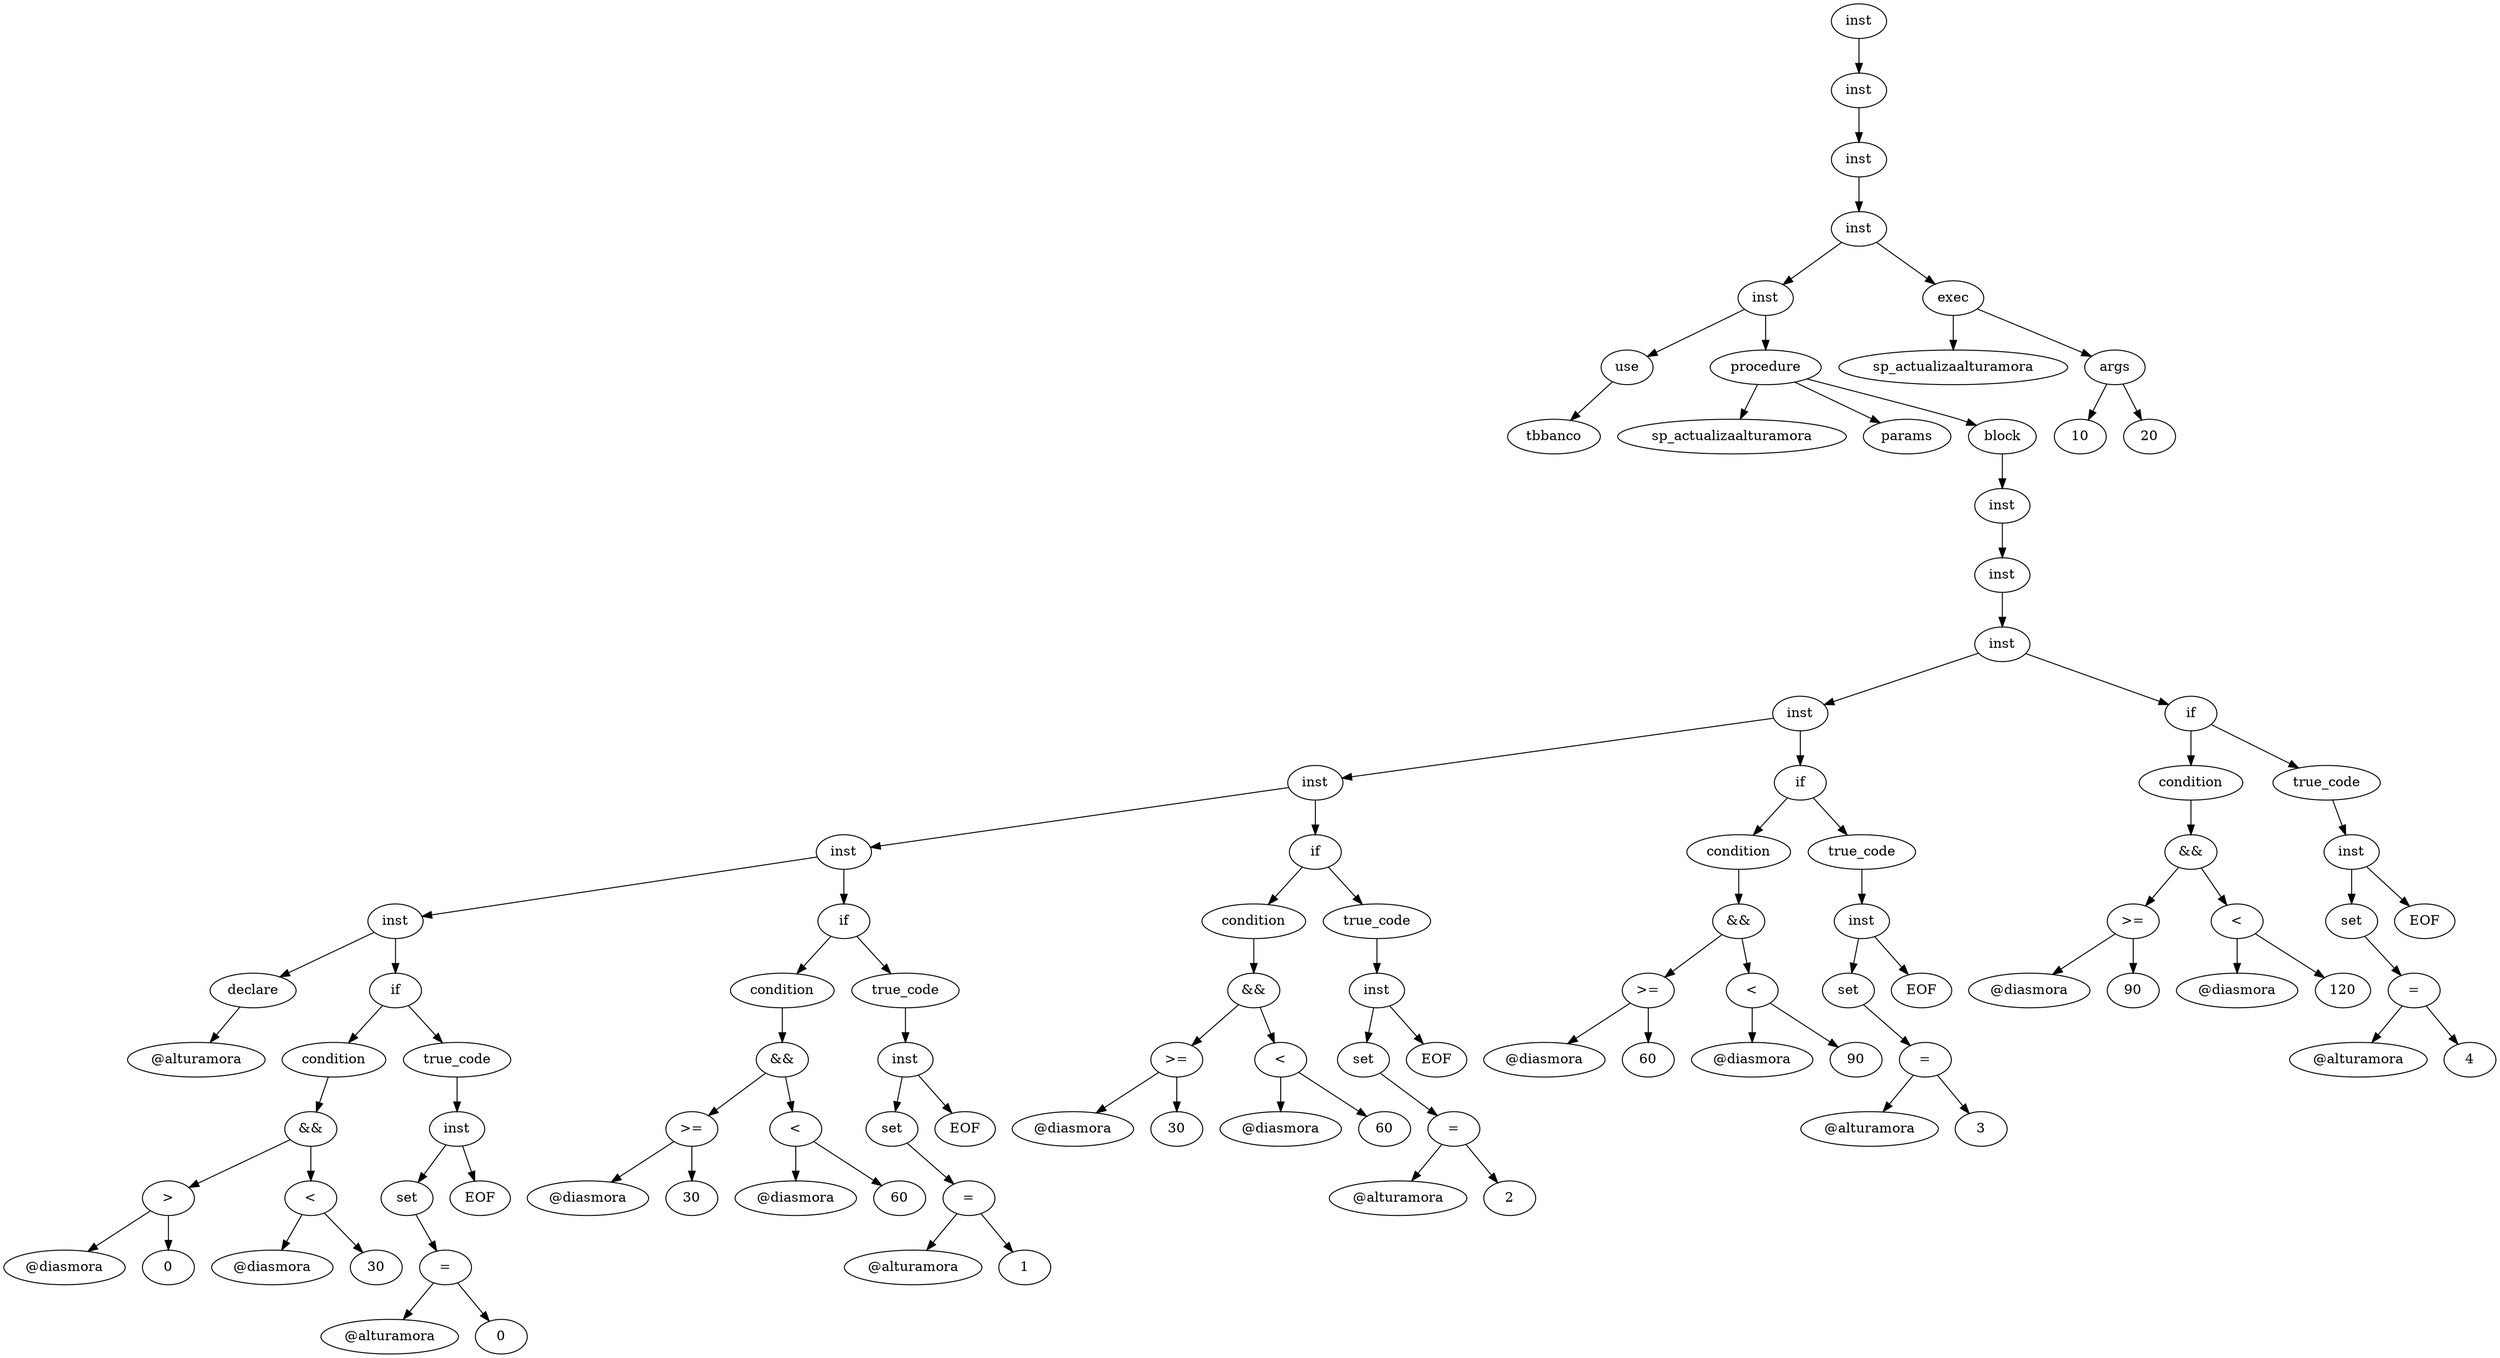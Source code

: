 digraph AST{
node0 [label="inst" shape="oval", color="black"];
node1 [label="inst" shape="oval", color="black"];
node2 [label="inst" shape="oval", color="black"];
node3 [label="inst" shape="oval", color="black"];
node4 [label="inst" shape="oval", color="black"];
node5 [label="use" shape="oval", color="black"];
node6 [label="tbbanco" shape="oval", color="black"];
node7 [label="procedure" shape="oval", color="black"];
node8 [label="sp_actualizaalturamora" shape="oval", color="black"];
node9 [label="params" shape="oval", color="black"];
node10 [label="block" shape="oval", color="black"];
node11 [label="inst" shape="oval", color="black"];
node12 [label="inst" shape="oval", color="black"];
node13 [label="inst" shape="oval", color="black"];
node14 [label="inst" shape="oval", color="black"];
node15 [label="inst" shape="oval", color="black"];
node16 [label="inst" shape="oval", color="black"];
node17 [label="inst" shape="oval", color="black"];
node18 [label="declare" shape="oval", color="black"];
node19 [label="@alturamora" shape="oval", color="black"];
node20 [label="if" shape="oval", color="black"];
node21 [label="condition" shape="oval", color="black"];
node22 [label="&&" shape="oval", color="black"];
node23 [label=">" shape="oval", color="black"];
node24 [label="@diasmora" shape="oval", color="black"];
node25 [label="0" shape="oval", color="black"];
node26 [label="<" shape="oval", color="black"];
node27 [label="@diasmora" shape="oval", color="black"];
node28 [label="30" shape="oval", color="black"];
node29 [label="true_code" shape="oval", color="black"];
node30 [label="inst" shape="oval", color="black"];
node31 [label="set" shape="oval", color="black"];
node32 [label="=" shape="oval", color="black"];
node33 [label="@alturamora" shape="oval", color="black"];
node34 [label="0" shape="oval", color="black"];
node35 [label="EOF" shape="oval", color="black"];
node36 [label="if" shape="oval", color="black"];
node37 [label="condition" shape="oval", color="black"];
node38 [label="&&" shape="oval", color="black"];
node39 [label=">=" shape="oval", color="black"];
node40 [label="@diasmora" shape="oval", color="black"];
node41 [label="30" shape="oval", color="black"];
node42 [label="<" shape="oval", color="black"];
node43 [label="@diasmora" shape="oval", color="black"];
node44 [label="60" shape="oval", color="black"];
node45 [label="true_code" shape="oval", color="black"];
node46 [label="inst" shape="oval", color="black"];
node47 [label="set" shape="oval", color="black"];
node48 [label="=" shape="oval", color="black"];
node49 [label="@alturamora" shape="oval", color="black"];
node50 [label="1" shape="oval", color="black"];
node51 [label="EOF" shape="oval", color="black"];
node52 [label="if" shape="oval", color="black"];
node53 [label="condition" shape="oval", color="black"];
node54 [label="&&" shape="oval", color="black"];
node55 [label=">=" shape="oval", color="black"];
node56 [label="@diasmora" shape="oval", color="black"];
node57 [label="30" shape="oval", color="black"];
node58 [label="<" shape="oval", color="black"];
node59 [label="@diasmora" shape="oval", color="black"];
node60 [label="60" shape="oval", color="black"];
node61 [label="true_code" shape="oval", color="black"];
node62 [label="inst" shape="oval", color="black"];
node63 [label="set" shape="oval", color="black"];
node64 [label="=" shape="oval", color="black"];
node65 [label="@alturamora" shape="oval", color="black"];
node66 [label="2" shape="oval", color="black"];
node67 [label="EOF" shape="oval", color="black"];
node68 [label="if" shape="oval", color="black"];
node69 [label="condition" shape="oval", color="black"];
node70 [label="&&" shape="oval", color="black"];
node71 [label=">=" shape="oval", color="black"];
node72 [label="@diasmora" shape="oval", color="black"];
node73 [label="60" shape="oval", color="black"];
node74 [label="<" shape="oval", color="black"];
node75 [label="@diasmora" shape="oval", color="black"];
node76 [label="90" shape="oval", color="black"];
node77 [label="true_code" shape="oval", color="black"];
node78 [label="inst" shape="oval", color="black"];
node79 [label="set" shape="oval", color="black"];
node80 [label="=" shape="oval", color="black"];
node81 [label="@alturamora" shape="oval", color="black"];
node82 [label="3" shape="oval", color="black"];
node83 [label="EOF" shape="oval", color="black"];
node84 [label="if" shape="oval", color="black"];
node85 [label="condition" shape="oval", color="black"];
node86 [label="&&" shape="oval", color="black"];
node87 [label=">=" shape="oval", color="black"];
node88 [label="@diasmora" shape="oval", color="black"];
node89 [label="90" shape="oval", color="black"];
node90 [label="<" shape="oval", color="black"];
node91 [label="@diasmora" shape="oval", color="black"];
node92 [label="120" shape="oval", color="black"];
node93 [label="true_code" shape="oval", color="black"];
node94 [label="inst" shape="oval", color="black"];
node95 [label="set" shape="oval", color="black"];
node96 [label="=" shape="oval", color="black"];
node97 [label="@alturamora" shape="oval", color="black"];
node98 [label="4" shape="oval", color="black"];
node99 [label="EOF" shape="oval", color="black"];
node100 [label="exec" shape="oval", color="black"];
node101 [label="sp_actualizaalturamora" shape="oval", color="black"];
node102 [label="args" shape="oval", color="black"];
node103 [label="10" shape="oval", color="black"];
node104 [label="20" shape="oval", color="black"];
node0 -> node1;
node1 -> node2;
node2 -> node3;
node3 -> node4;
node4 -> node5;
node5 -> node6;
node4 -> node7;
node7 -> node8;
node7 -> node9;
node7 -> node10;
node10 -> node11;
node11 -> node12;
node12 -> node13;
node13 -> node14;
node14 -> node15;
node15 -> node16;
node16 -> node17;
node17 -> node18;
node18 -> node19;
node17 -> node20;
node20 -> node21;
node21 -> node22;
node22 -> node23;
node23 -> node24;
node23 -> node25;
node22 -> node26;
node26 -> node27;
node26 -> node28;
node20 -> node29;
node29 -> node30;
node30 -> node31;
node31 -> node32;
node32 -> node33;
node32 -> node34;
node30 -> node35;
node16 -> node36;
node36 -> node37;
node37 -> node38;
node38 -> node39;
node39 -> node40;
node39 -> node41;
node38 -> node42;
node42 -> node43;
node42 -> node44;
node36 -> node45;
node45 -> node46;
node46 -> node47;
node47 -> node48;
node48 -> node49;
node48 -> node50;
node46 -> node51;
node15 -> node52;
node52 -> node53;
node53 -> node54;
node54 -> node55;
node55 -> node56;
node55 -> node57;
node54 -> node58;
node58 -> node59;
node58 -> node60;
node52 -> node61;
node61 -> node62;
node62 -> node63;
node63 -> node64;
node64 -> node65;
node64 -> node66;
node62 -> node67;
node14 -> node68;
node68 -> node69;
node69 -> node70;
node70 -> node71;
node71 -> node72;
node71 -> node73;
node70 -> node74;
node74 -> node75;
node74 -> node76;
node68 -> node77;
node77 -> node78;
node78 -> node79;
node79 -> node80;
node80 -> node81;
node80 -> node82;
node78 -> node83;
node13 -> node84;
node84 -> node85;
node85 -> node86;
node86 -> node87;
node87 -> node88;
node87 -> node89;
node86 -> node90;
node90 -> node91;
node90 -> node92;
node84 -> node93;
node93 -> node94;
node94 -> node95;
node95 -> node96;
node96 -> node97;
node96 -> node98;
node94 -> node99;
node3 -> node100;
node100 -> node101;
node100 -> node102;
node102 -> node103;
node102 -> node104;
}